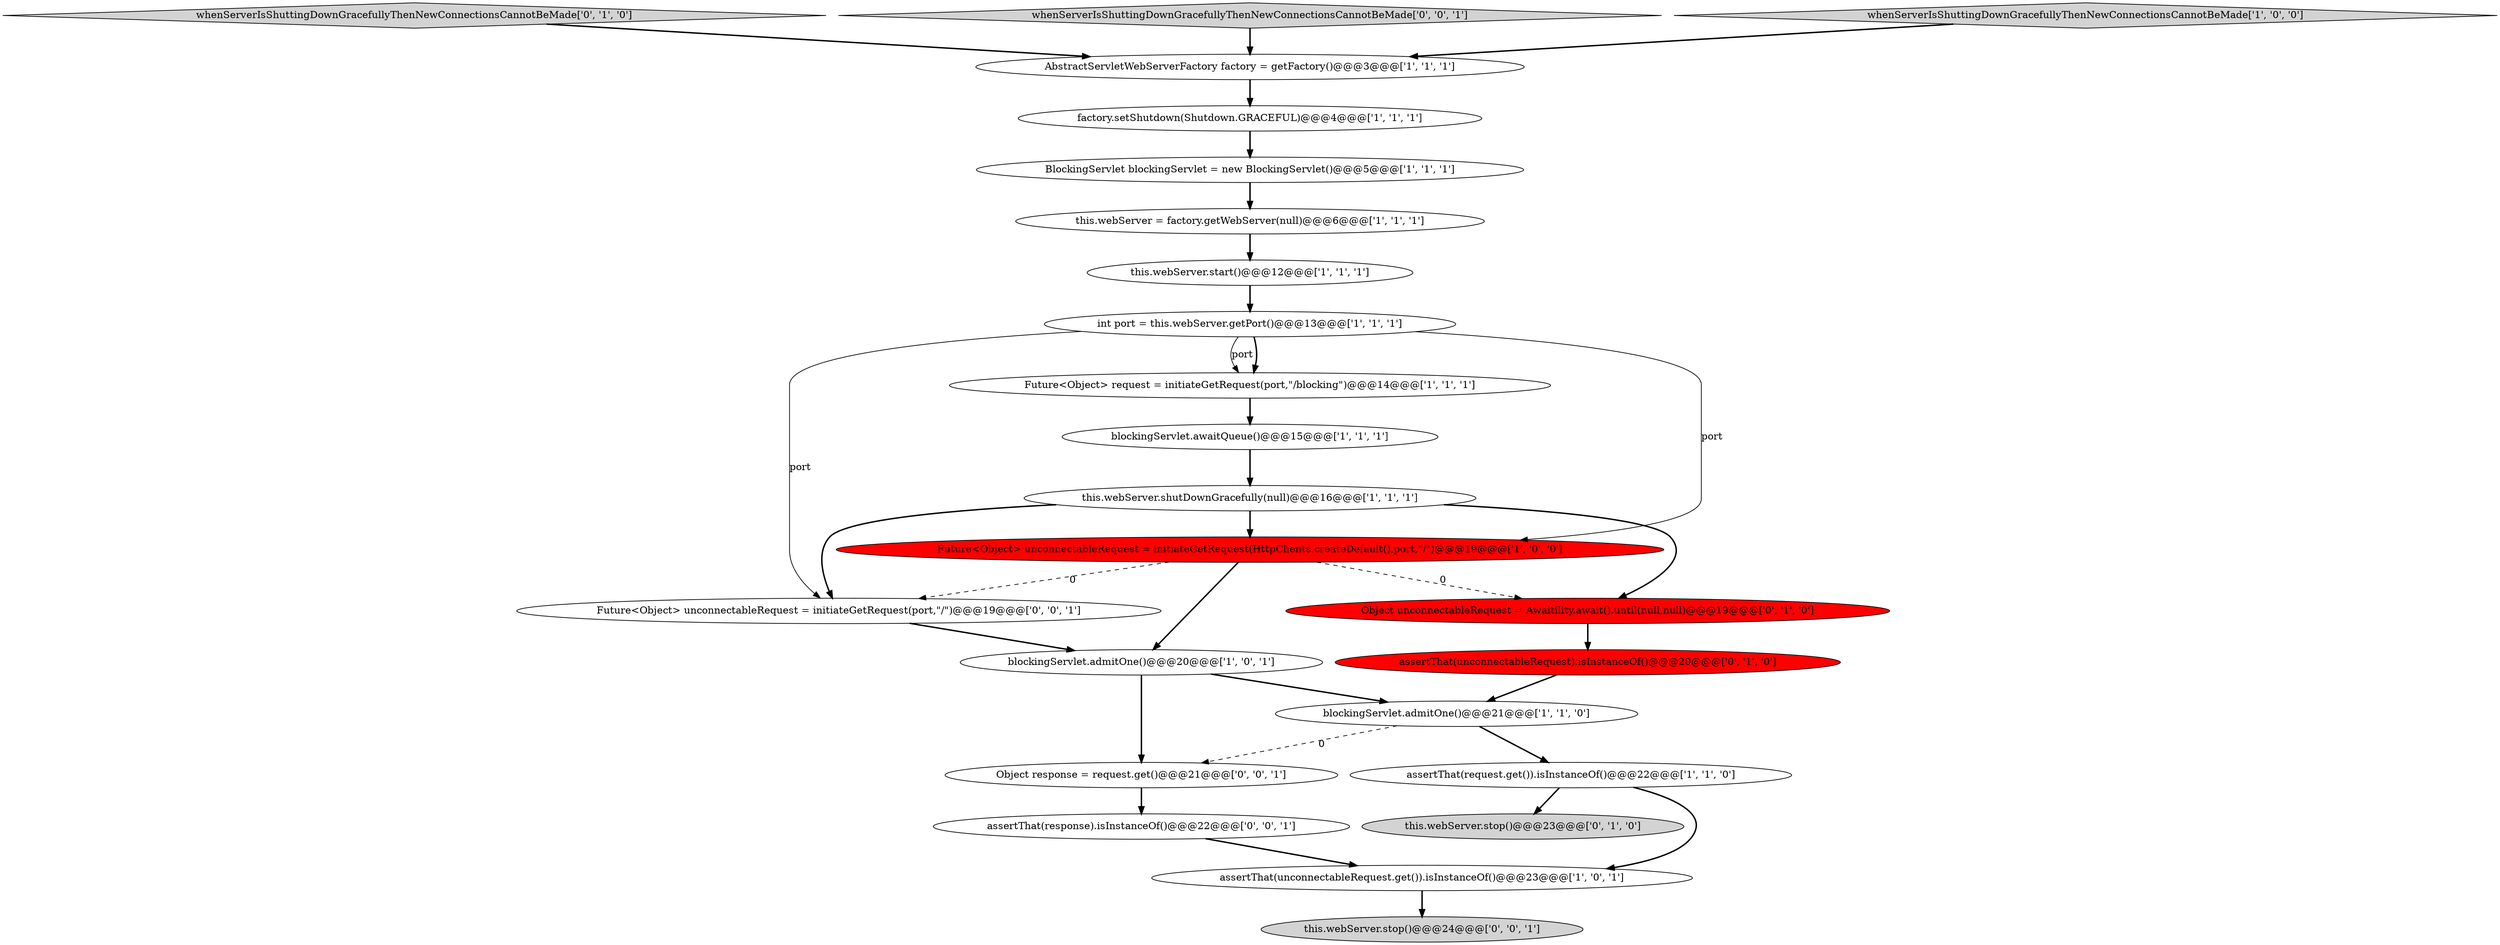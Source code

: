 digraph {
11 [style = filled, label = "this.webServer.shutDownGracefully(null)@@@16@@@['1', '1', '1']", fillcolor = white, shape = ellipse image = "AAA0AAABBB1BBB"];
17 [style = filled, label = "Object unconnectableRequest = Awaitility.await().until(null,null)@@@19@@@['0', '1', '0']", fillcolor = red, shape = ellipse image = "AAA1AAABBB2BBB"];
16 [style = filled, label = "whenServerIsShuttingDownGracefullyThenNewConnectionsCannotBeMade['0', '1', '0']", fillcolor = lightgray, shape = diamond image = "AAA0AAABBB2BBB"];
4 [style = filled, label = "blockingServlet.awaitQueue()@@@15@@@['1', '1', '1']", fillcolor = white, shape = ellipse image = "AAA0AAABBB1BBB"];
0 [style = filled, label = "Future<Object> request = initiateGetRequest(port,\"/blocking\")@@@14@@@['1', '1', '1']", fillcolor = white, shape = ellipse image = "AAA0AAABBB1BBB"];
5 [style = filled, label = "this.webServer.start()@@@12@@@['1', '1', '1']", fillcolor = white, shape = ellipse image = "AAA0AAABBB1BBB"];
15 [style = filled, label = "this.webServer.stop()@@@23@@@['0', '1', '0']", fillcolor = lightgray, shape = ellipse image = "AAA0AAABBB2BBB"];
21 [style = filled, label = "whenServerIsShuttingDownGracefullyThenNewConnectionsCannotBeMade['0', '0', '1']", fillcolor = lightgray, shape = diamond image = "AAA0AAABBB3BBB"];
9 [style = filled, label = "AbstractServletWebServerFactory factory = getFactory()@@@3@@@['1', '1', '1']", fillcolor = white, shape = ellipse image = "AAA0AAABBB1BBB"];
1 [style = filled, label = "BlockingServlet blockingServlet = new BlockingServlet()@@@5@@@['1', '1', '1']", fillcolor = white, shape = ellipse image = "AAA0AAABBB1BBB"];
20 [style = filled, label = "Object response = request.get()@@@21@@@['0', '0', '1']", fillcolor = white, shape = ellipse image = "AAA0AAABBB3BBB"];
6 [style = filled, label = "this.webServer = factory.getWebServer(null)@@@6@@@['1', '1', '1']", fillcolor = white, shape = ellipse image = "AAA0AAABBB1BBB"];
8 [style = filled, label = "blockingServlet.admitOne()@@@20@@@['1', '0', '1']", fillcolor = white, shape = ellipse image = "AAA0AAABBB1BBB"];
2 [style = filled, label = "factory.setShutdown(Shutdown.GRACEFUL)@@@4@@@['1', '1', '1']", fillcolor = white, shape = ellipse image = "AAA0AAABBB1BBB"];
14 [style = filled, label = "blockingServlet.admitOne()@@@21@@@['1', '1', '0']", fillcolor = white, shape = ellipse image = "AAA0AAABBB1BBB"];
3 [style = filled, label = "whenServerIsShuttingDownGracefullyThenNewConnectionsCannotBeMade['1', '0', '0']", fillcolor = lightgray, shape = diamond image = "AAA0AAABBB1BBB"];
23 [style = filled, label = "Future<Object> unconnectableRequest = initiateGetRequest(port,\"/\")@@@19@@@['0', '0', '1']", fillcolor = white, shape = ellipse image = "AAA0AAABBB3BBB"];
13 [style = filled, label = "Future<Object> unconnectableRequest = initiateGetRequest(HttpClients.createDefault(),port,\"/\")@@@19@@@['1', '0', '0']", fillcolor = red, shape = ellipse image = "AAA1AAABBB1BBB"];
19 [style = filled, label = "this.webServer.stop()@@@24@@@['0', '0', '1']", fillcolor = lightgray, shape = ellipse image = "AAA0AAABBB3BBB"];
10 [style = filled, label = "int port = this.webServer.getPort()@@@13@@@['1', '1', '1']", fillcolor = white, shape = ellipse image = "AAA0AAABBB1BBB"];
18 [style = filled, label = "assertThat(unconnectableRequest).isInstanceOf()@@@20@@@['0', '1', '0']", fillcolor = red, shape = ellipse image = "AAA1AAABBB2BBB"];
22 [style = filled, label = "assertThat(response).isInstanceOf()@@@22@@@['0', '0', '1']", fillcolor = white, shape = ellipse image = "AAA0AAABBB3BBB"];
7 [style = filled, label = "assertThat(request.get()).isInstanceOf()@@@22@@@['1', '1', '0']", fillcolor = white, shape = ellipse image = "AAA0AAABBB1BBB"];
12 [style = filled, label = "assertThat(unconnectableRequest.get()).isInstanceOf()@@@23@@@['1', '0', '1']", fillcolor = white, shape = ellipse image = "AAA0AAABBB1BBB"];
5->10 [style = bold, label=""];
9->2 [style = bold, label=""];
7->12 [style = bold, label=""];
2->1 [style = bold, label=""];
8->14 [style = bold, label=""];
13->17 [style = dashed, label="0"];
14->20 [style = dashed, label="0"];
23->8 [style = bold, label=""];
13->23 [style = dashed, label="0"];
14->7 [style = bold, label=""];
20->22 [style = bold, label=""];
3->9 [style = bold, label=""];
6->5 [style = bold, label=""];
21->9 [style = bold, label=""];
1->6 [style = bold, label=""];
8->20 [style = bold, label=""];
0->4 [style = bold, label=""];
22->12 [style = bold, label=""];
10->13 [style = solid, label="port"];
11->13 [style = bold, label=""];
10->0 [style = bold, label=""];
11->17 [style = bold, label=""];
7->15 [style = bold, label=""];
13->8 [style = bold, label=""];
12->19 [style = bold, label=""];
4->11 [style = bold, label=""];
10->0 [style = solid, label="port"];
11->23 [style = bold, label=""];
18->14 [style = bold, label=""];
16->9 [style = bold, label=""];
17->18 [style = bold, label=""];
10->23 [style = solid, label="port"];
}
